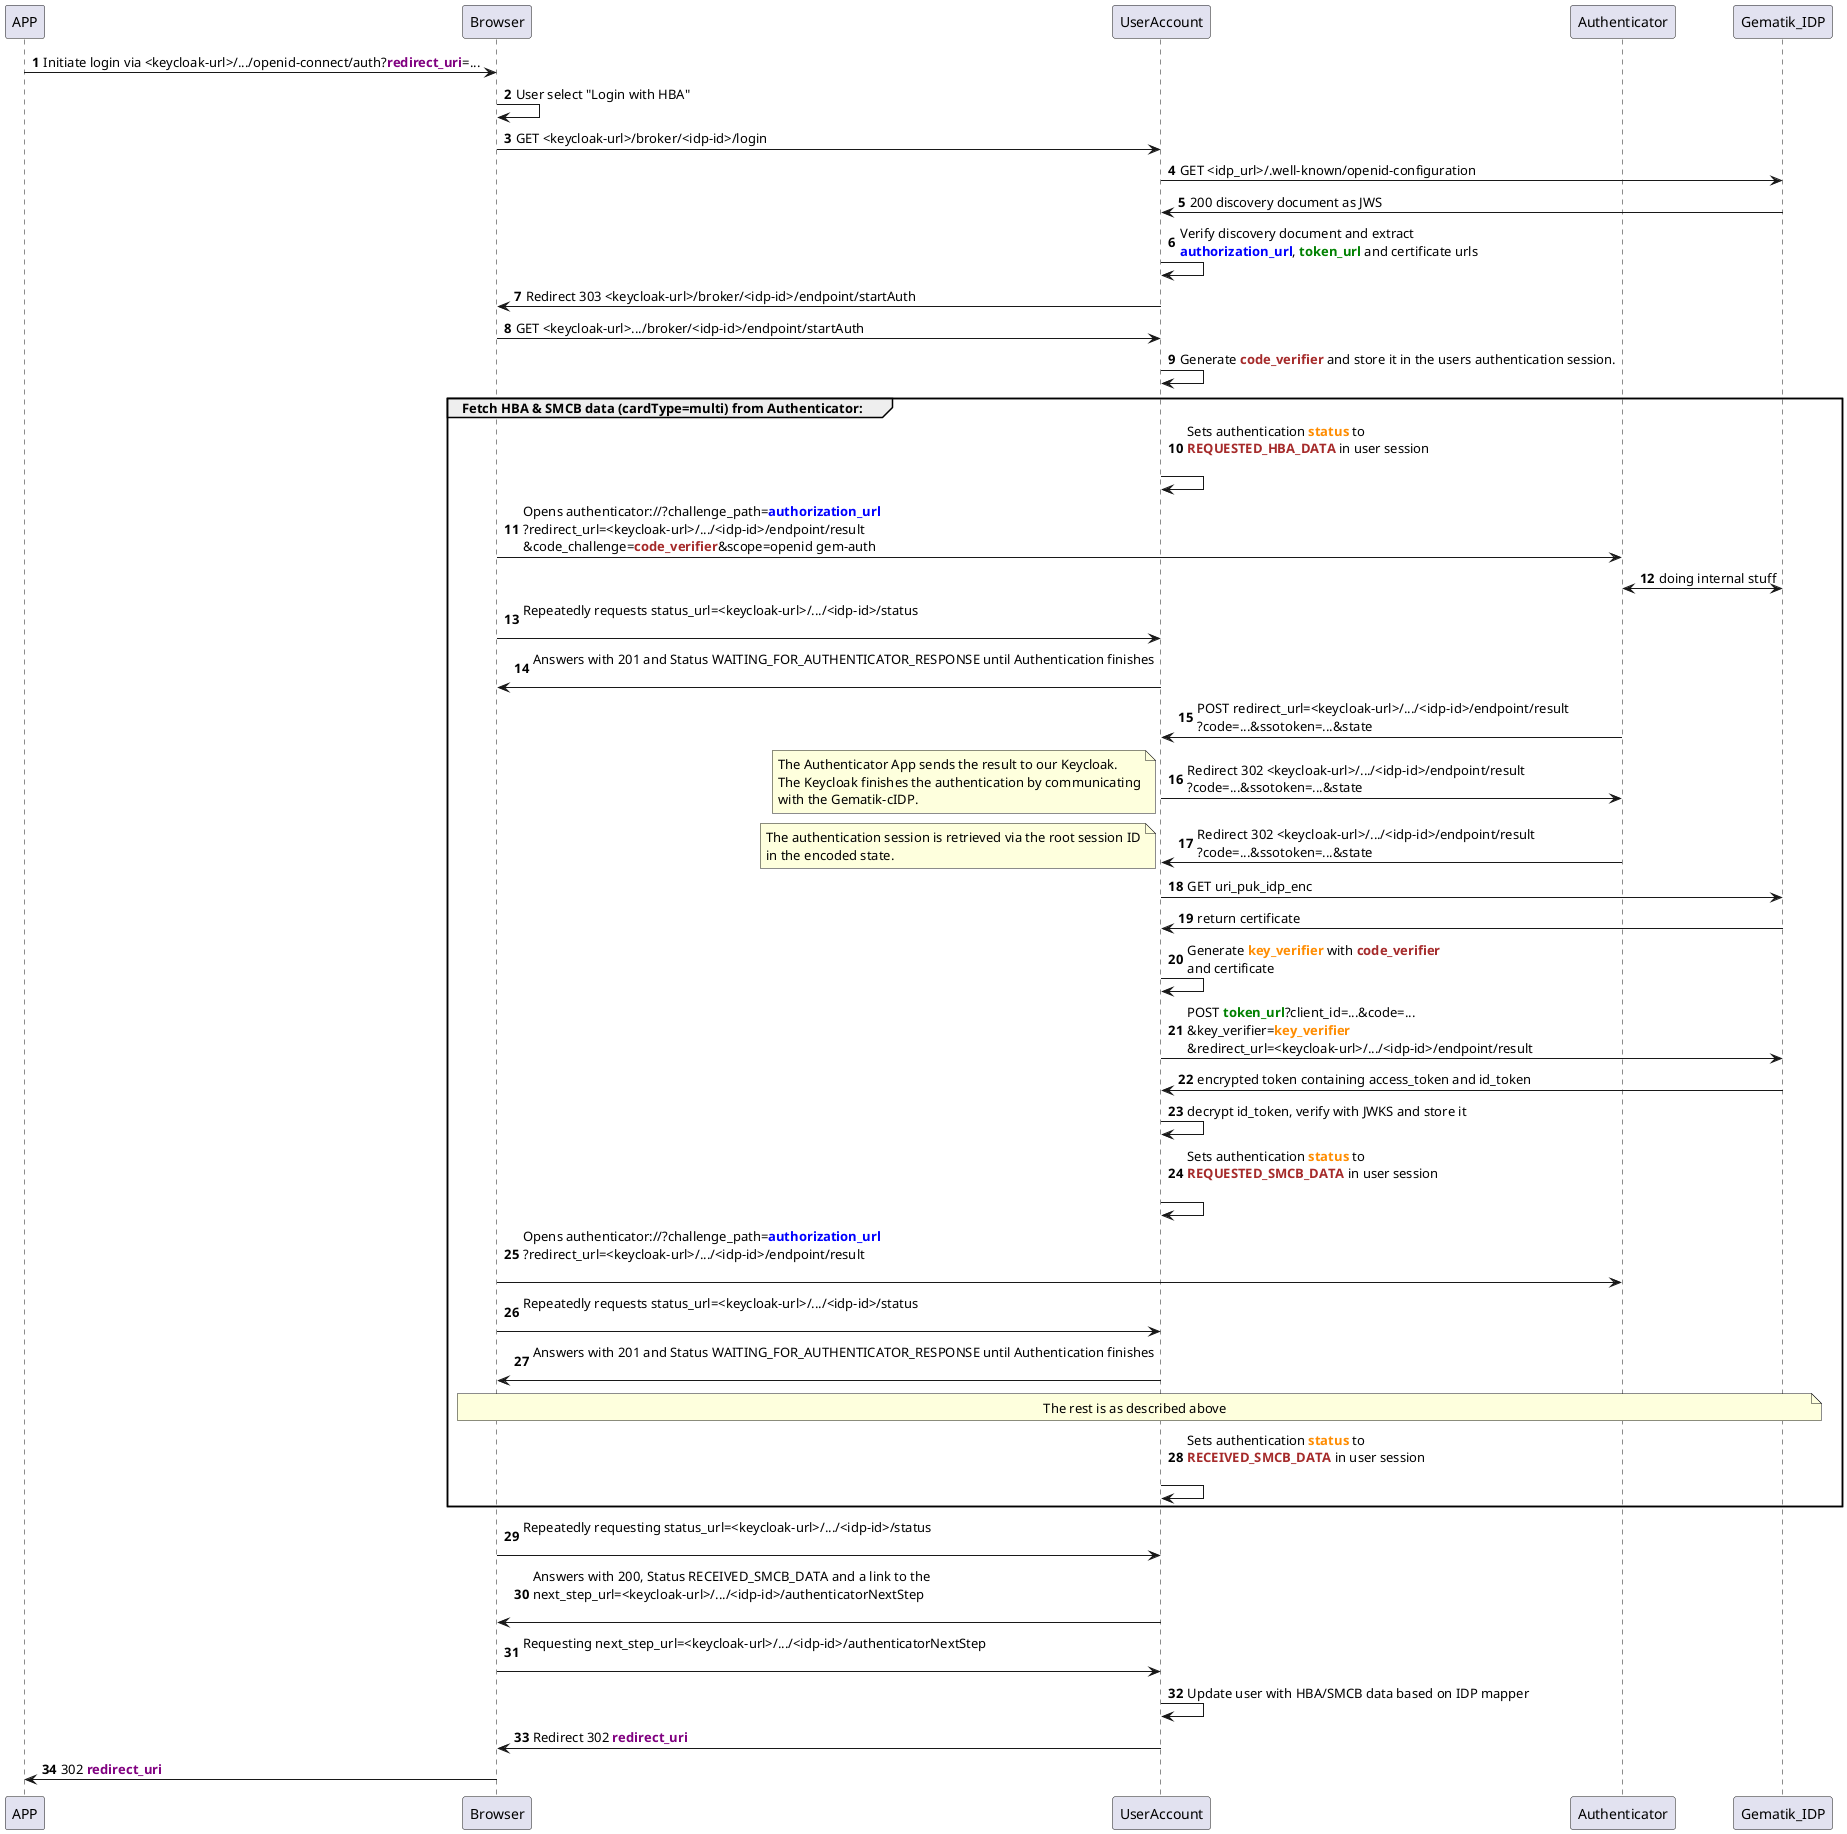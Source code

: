 @startuml GematikIDP

participant APP order 0
participant Browser order 1
participant UserAccount order 2
participant Authenticator order 3
participant Gematik_IDP order 4

autonumber

APP -> Browser: Initiate login via <keycloak-url>/.../openid-connect/auth?<font color=purple><b>redirect_uri</font>=...
Browser -> Browser: User select "Login with HBA"
Browser -> UserAccount: GET <keycloak-url>/broker/<idp-id>/login
UserAccount -> Gematik_IDP: GET <idp_url>/.well-known/openid-configuration
Gematik_IDP -> UserAccount: 200 discovery document as JWS
UserAccount -> UserAccount: Verify discovery document and extract\n\
<font color=blue><b>authorization_url</font>, <font color=green><b>token_url</font> and certificate urls
UserAccount -> Browser: Redirect 303 <keycloak-url>/broker/<idp-id>/endpoint/startAuth
Browser -> UserAccount: GET <keycloak-url>.../broker/<idp-id>/endpoint/startAuth
UserAccount -> UserAccount: Generate <font color=brown><b>code_verifier</font> and store it in the users authentication session.

group Fetch HBA & SMCB data (cardType=<b>multi</b>) from Authenticator:
UserAccount -> UserAccount: Sets authentication <font color=darkorange><b>status</font> to\n\
<font color=brown><b>REQUESTED_HBA_DATA</font> in user session\n
Browser -> Authenticator: Opens authenticator://?challenge_path=<font color=blue><b>authorization_url</font>\n\
?redirect_url=<keycloak-url>/.../<idp-id>/endpoint/result\n\
&code_challenge=<font color=brown><b>code_verifier</font>&scope=openid gem-auth
Authenticator <-> Gematik_IDP: doing internal stuff

Browser -> UserAccount: Repeatedly requests status_url=<keycloak-url>/.../<idp-id>/status\n
UserAccount -> Browser: Answers with 201 and Status WAITING_FOR_AUTHENTICATOR_RESPONSE until Authentication finishes\n

Authenticator -> UserAccount: POST redirect_url=<keycloak-url>/.../<idp-id>/endpoint/result\n\
?code=...&ssotoken=...&state
UserAccount -> Authenticator: Redirect 302 <keycloak-url>/.../<idp-id>/endpoint/result\n\
?code=...&ssotoken=...&state
note left
The Authenticator App sends the result to our Keycloak.
The Keycloak finishes the authentication by communicating
with the Gematik-cIDP. 
end note
Authenticator -> UserAccount: Redirect 302 <keycloak-url>/.../<idp-id>/endpoint/result\n\
?code=...&ssotoken=...&state
note left
The authentication session is retrieved via the root session ID
in the encoded state.
end note
UserAccount -> Gematik_IDP: GET uri_puk_idp_enc
Gematik_IDP -> UserAccount: return certificate
UserAccount -> UserAccount: Generate <font color=darkorange><b>key_verifier</font> with <font color=brown><b>code_verifier</font>\n\
and certificate
UserAccount -> Gematik_IDP: POST <font color=green><b>token_url</font>?client_id=...&code=...\n\
&key_verifier=<font color=darkorange><b>key_verifier</font>\n\
&redirect_url=<keycloak-url>/.../<idp-id>/endpoint/result
Gematik_IDP -> UserAccount: encrypted token containing access_token and id_token
UserAccount -> UserAccount: decrypt id_token, verify with JWKS and store it

UserAccount -> UserAccount: Sets authentication <font color=darkorange><b>status</font> to\n\
<font color=brown><b>REQUESTED_SMCB_DATA</font> in user session\n
Browser -> Authenticator: Opens authenticator://?challenge_path=<font color=blue><b>authorization_url</font>\n\
?redirect_url=<keycloak-url>/.../<idp-id>/endpoint/result\n
Browser -> UserAccount: Repeatedly requests status_url=<keycloak-url>/.../<idp-id>/status\n
UserAccount -> Browser: Answers with 201 and Status WAITING_FOR_AUTHENTICATOR_RESPONSE until Authentication finishes\n
note over Browser, Gematik_IDP: The rest is as described above
UserAccount -> UserAccount: Sets authentication <font color=darkorange><b>status</font> to\n\
<font color=brown><b>RECEIVED_SMCB_DATA</font> in user session\n
end

Browser -> UserAccount: Repeatedly requesting status_url=<keycloak-url>/.../<idp-id>/status\n
UserAccount -> Browser: Answers with 200, Status RECEIVED_SMCB_DATA and a link to the \n\
next_step_url=<keycloak-url>/.../<idp-id>/authenticatorNextStep\n
Browser -> UserAccount: Requesting next_step_url=<keycloak-url>/.../<idp-id>/authenticatorNextStep\n
UserAccount -> UserAccount: Update user with HBA/SMCB data based on IDP mapper
UserAccount -> Browser: Redirect 302 <font color=purple><b>redirect_uri</font>
Browser -> APP: 302 <font color=purple><b>redirect_uri</font>

@enduml
